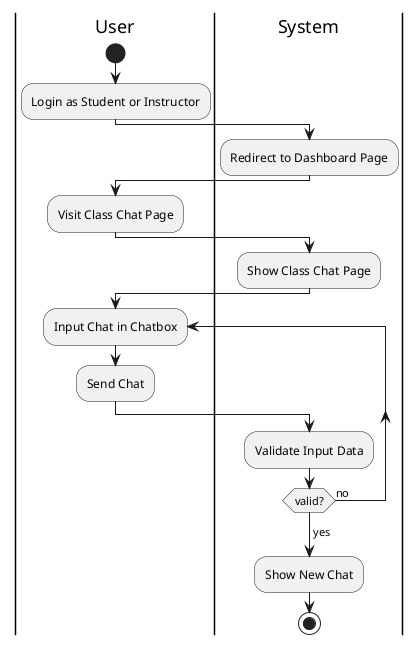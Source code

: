 @startuml AddChat
|User|
start
:Login as Student or Instructor;
|System|
:Redirect to Dashboard Page;
|User|
:Visit Class Chat Page;
|System|
:Show Class Chat Page;
|User|
repeat :Input Chat in Chatbox;
:Send Chat;
|System|
:Validate Input Data;
repeat while(valid?) is (no)
-> yes;
:Show New Chat;
stop
@enduml
